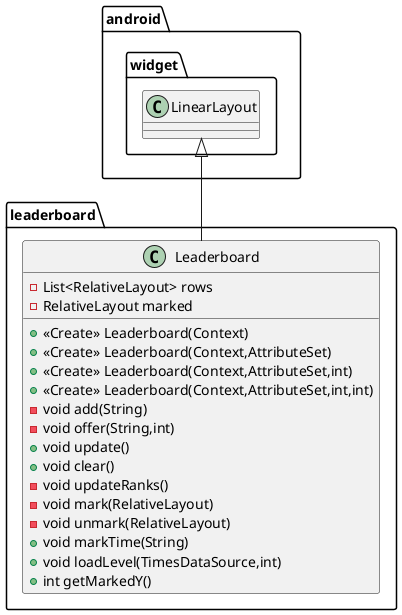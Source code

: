 @startuml
class leaderboard.Leaderboard {
- List<RelativeLayout> rows
- RelativeLayout marked
+ <<Create>> Leaderboard(Context)
+ <<Create>> Leaderboard(Context,AttributeSet)
+ <<Create>> Leaderboard(Context,AttributeSet,int)
+ <<Create>> Leaderboard(Context,AttributeSet,int,int)
- void add(String)
- void offer(String,int)
+ void update()
+ void clear()
- void updateRanks()
- void mark(RelativeLayout)
- void unmark(RelativeLayout)
+ void markTime(String)
+ void loadLevel(TimesDataSource,int)
+ int getMarkedY()
}




android.widget.LinearLayout <|-- leaderboard.Leaderboard
@enduml